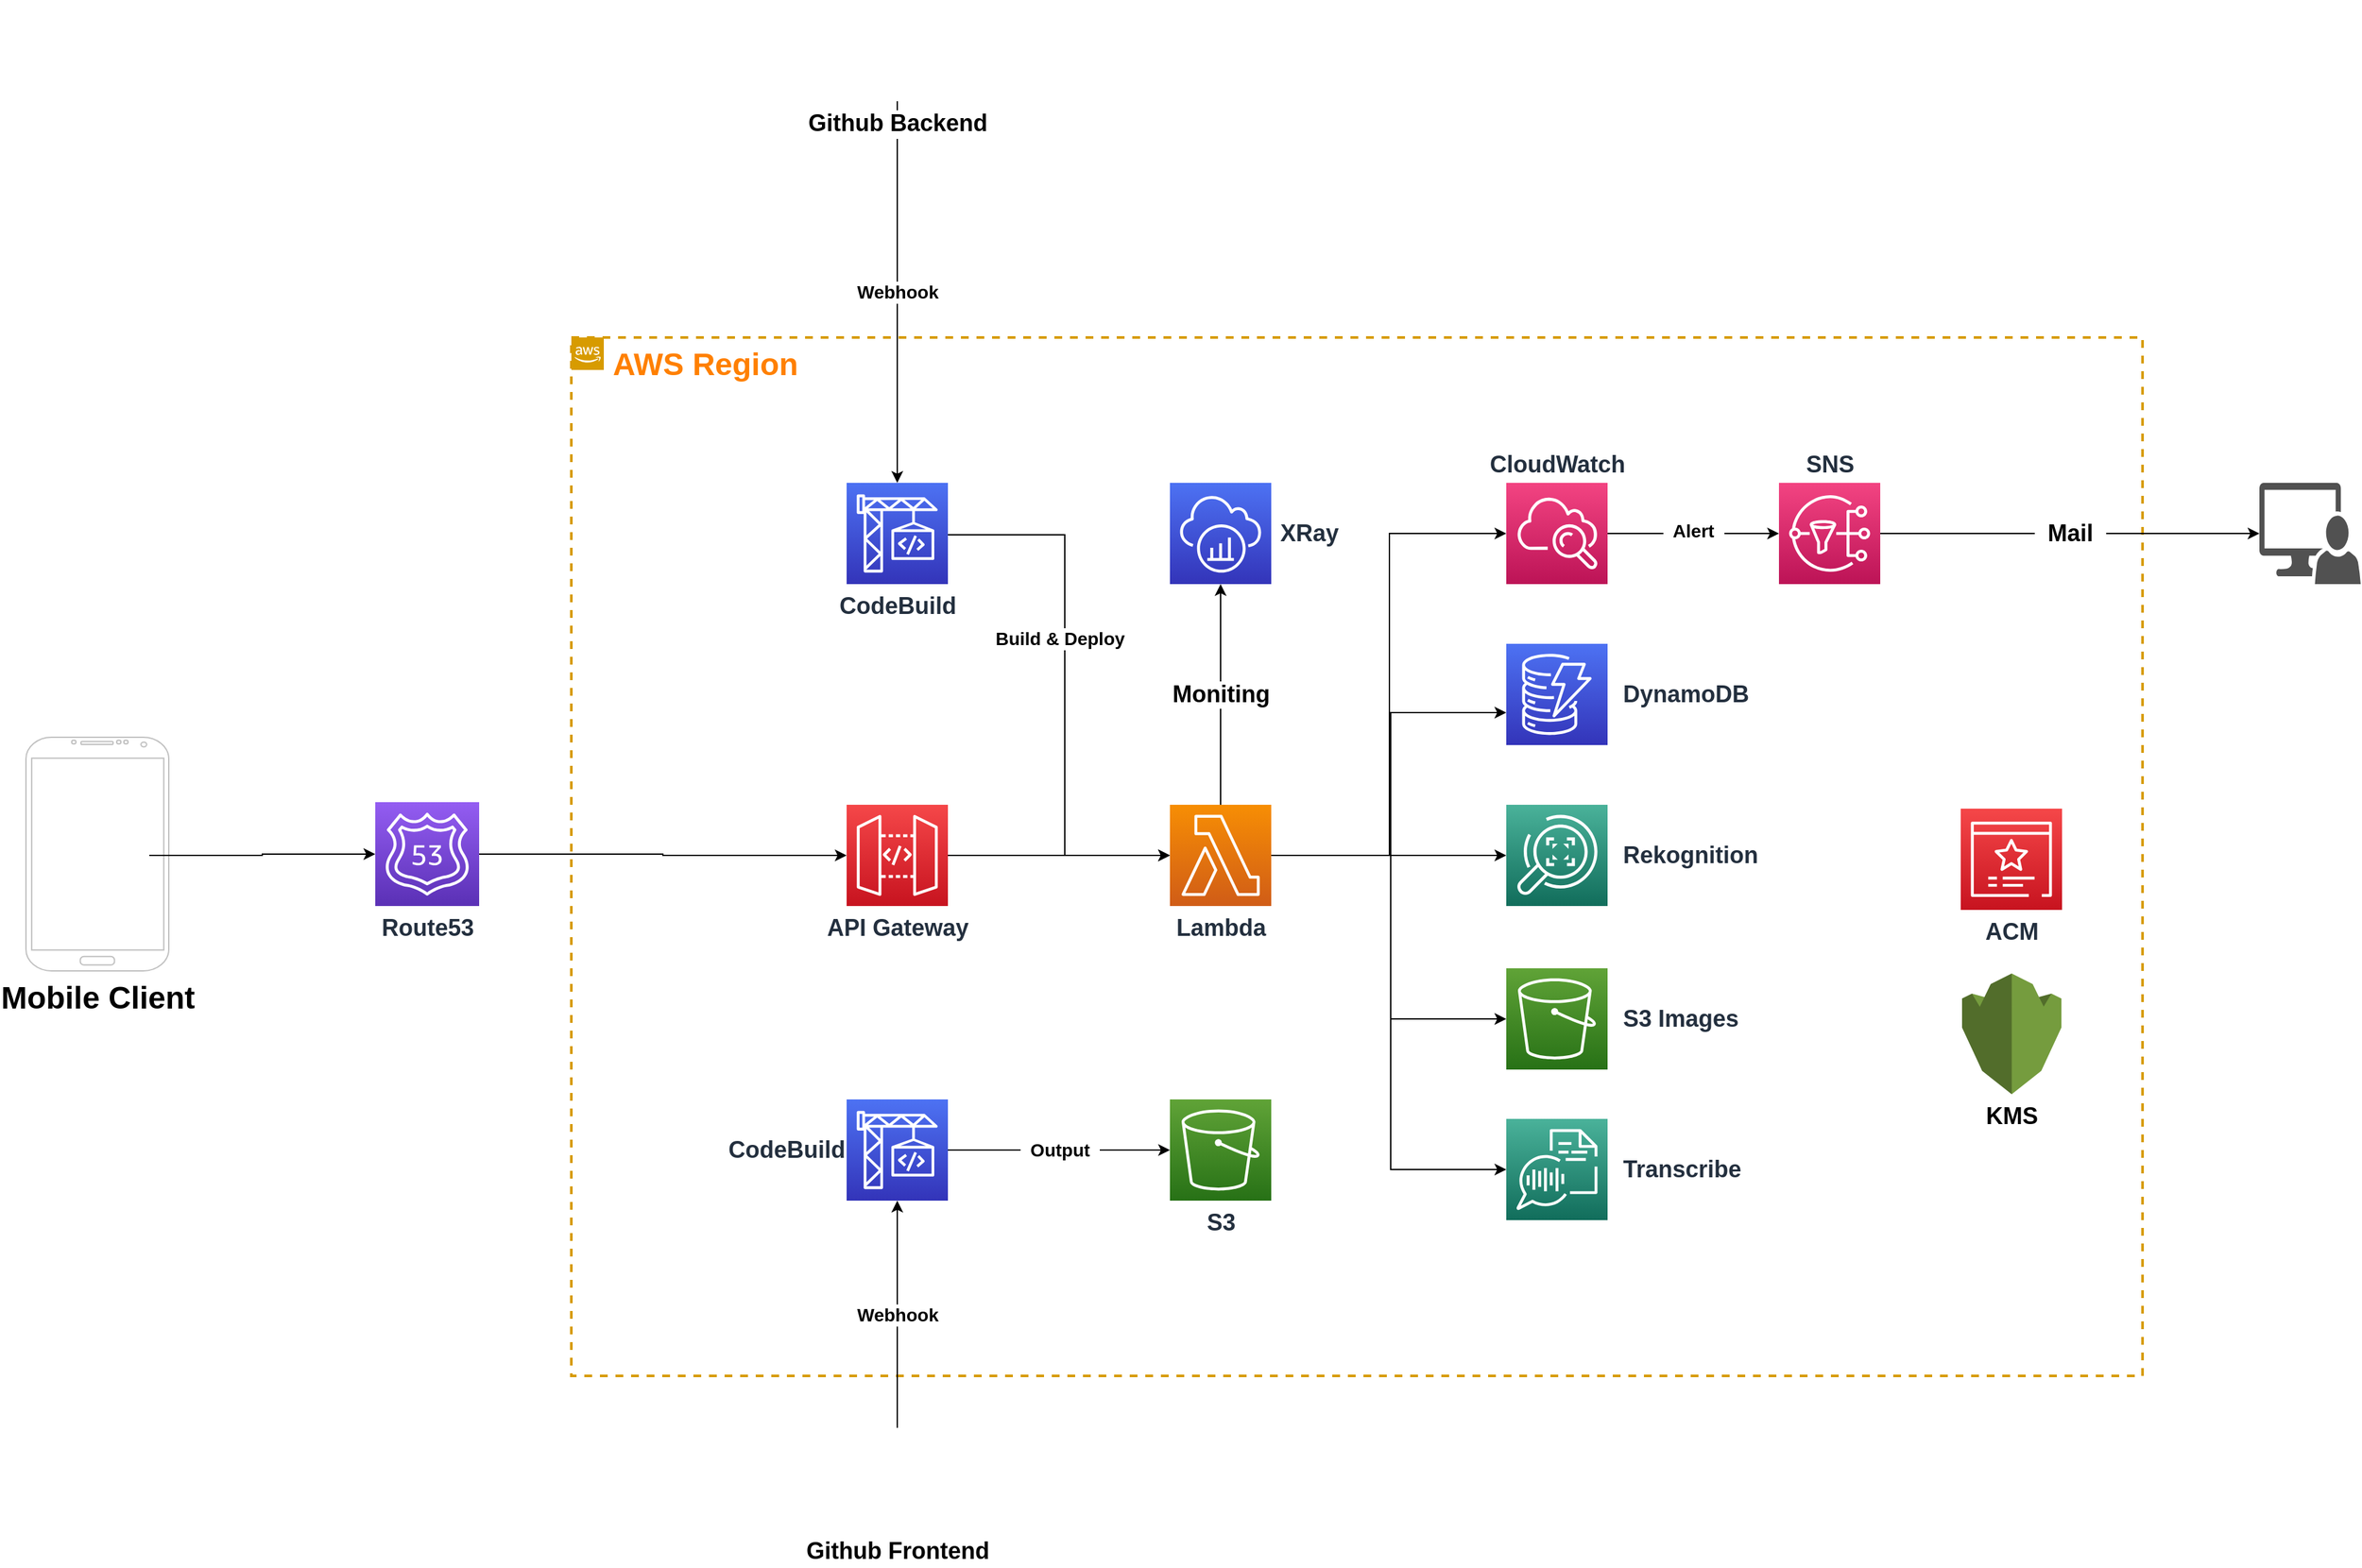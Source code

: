 <mxfile version="10.6.7" type="github"><diagram id="yBCVbLeDBcHkcQcWKIl3" name="Page-1"><mxGraphModel dx="3024" dy="1892" grid="1" gridSize="10" guides="1" tooltips="1" connect="1" arrows="1" fold="1" page="1" pageScale="1" pageWidth="1169" pageHeight="827" math="0" shadow="0"><root><mxCell id="0"/><mxCell id="1" parent="0"/><mxCell id="USmtRrXZU5JbKcmGLlPA-41" value="AWS Region" style="points=[[0,0],[0.25,0],[0.5,0],[0.75,0],[1,0],[1,0.25],[1,0.5],[1,0.75],[1,1],[0.75,1],[0.5,1],[0.25,1],[0,1],[0,0.75],[0,0.5],[0,0.25]];outlineConnect=0;html=1;whiteSpace=wrap;fontSize=24;fontStyle=1;shape=mxgraph.aws4.group;grIcon=mxgraph.aws4.group_aws_cloud_alt;strokeColor=#d79b00;fillColor=none;verticalAlign=top;align=left;spacingLeft=30;dashed=1;strokeWidth=2;fontColor=#FF8000;" vertex="1" parent="1"><mxGeometry x="110" y="-140" width="1210" height="800" as="geometry"/></mxCell><mxCell id="USmtRrXZU5JbKcmGLlPA-13" style="edgeStyle=orthogonalEdgeStyle;rounded=0;orthogonalLoop=1;jettySize=auto;html=1;" edge="1" parent="1" source="7p0B--uIeTFown_UXy9T-3" target="7p0B--uIeTFown_UXy9T-5"><mxGeometry relative="1" as="geometry"><Array as="points"><mxPoint x="741" y="259"/><mxPoint x="741" y="149"/></Array></mxGeometry></mxCell><mxCell id="USmtRrXZU5JbKcmGLlPA-15" value="Moniting" style="edgeStyle=orthogonalEdgeStyle;rounded=0;orthogonalLoop=1;jettySize=auto;html=1;fontStyle=1;fontSize=18;" edge="1" parent="1" source="7p0B--uIeTFown_UXy9T-3" target="USmtRrXZU5JbKcmGLlPA-14"><mxGeometry relative="1" as="geometry"/></mxCell><mxCell id="USmtRrXZU5JbKcmGLlPA-43" style="edgeStyle=orthogonalEdgeStyle;rounded=0;orthogonalLoop=1;jettySize=auto;html=1;fontSize=14;" edge="1" parent="1" source="7p0B--uIeTFown_UXy9T-3" target="USmtRrXZU5JbKcmGLlPA-42"><mxGeometry relative="1" as="geometry"><Array as="points"><mxPoint x="740" y="259"/><mxPoint x="740" y="11"/></Array></mxGeometry></mxCell><mxCell id="USmtRrXZU5JbKcmGLlPA-66" style="edgeStyle=orthogonalEdgeStyle;rounded=0;orthogonalLoop=1;jettySize=auto;html=1;fontSize=18;fontColor=#000000;" edge="1" parent="1" source="7p0B--uIeTFown_UXy9T-3" target="USmtRrXZU5JbKcmGLlPA-59"><mxGeometry relative="1" as="geometry"/></mxCell><mxCell id="USmtRrXZU5JbKcmGLlPA-67" style="edgeStyle=orthogonalEdgeStyle;rounded=0;orthogonalLoop=1;jettySize=auto;html=1;fontSize=18;fontColor=#000000;" edge="1" parent="1" source="7p0B--uIeTFown_UXy9T-3" target="USmtRrXZU5JbKcmGLlPA-60"><mxGeometry relative="1" as="geometry"><Array as="points"><mxPoint x="741" y="259"/><mxPoint x="741" y="385"/></Array></mxGeometry></mxCell><mxCell id="USmtRrXZU5JbKcmGLlPA-70" style="edgeStyle=orthogonalEdgeStyle;rounded=0;orthogonalLoop=1;jettySize=auto;html=1;fontSize=18;fontColor=#000000;" edge="1" parent="1" source="7p0B--uIeTFown_UXy9T-3" target="USmtRrXZU5JbKcmGLlPA-69"><mxGeometry relative="1" as="geometry"><Array as="points"><mxPoint x="741" y="259"/><mxPoint x="741" y="501"/></Array></mxGeometry></mxCell><mxCell id="7p0B--uIeTFown_UXy9T-3" value="Lambda&lt;br style=&quot;font-size: 18px;&quot;&gt;" style="outlineConnect=0;fontColor=#232F3E;gradientColor=#F78E04;gradientDirection=north;fillColor=#D05C17;strokeColor=#ffffff;dashed=0;verticalLabelPosition=bottom;verticalAlign=top;align=center;html=1;fontSize=18;fontStyle=1;aspect=fixed;shape=mxgraph.aws4.resourceIcon;resIcon=mxgraph.aws4.lambda;" vertex="1" parent="1"><mxGeometry x="571" y="220" width="78" height="78" as="geometry"/></mxCell><mxCell id="USmtRrXZU5JbKcmGLlPA-12" style="edgeStyle=orthogonalEdgeStyle;rounded=0;orthogonalLoop=1;jettySize=auto;html=1;" edge="1" parent="1" source="7p0B--uIeTFown_UXy9T-4" target="7p0B--uIeTFown_UXy9T-3"><mxGeometry relative="1" as="geometry"/></mxCell><mxCell id="7p0B--uIeTFown_UXy9T-4" value="API Gateway&lt;br style=&quot;font-size: 18px;&quot;&gt;" style="outlineConnect=0;fontColor=#232F3E;gradientColor=#F54749;gradientDirection=north;fillColor=#C7131F;strokeColor=#ffffff;dashed=0;verticalLabelPosition=bottom;verticalAlign=top;align=center;html=1;fontSize=18;fontStyle=1;aspect=fixed;shape=mxgraph.aws4.resourceIcon;resIcon=mxgraph.aws4.api_gateway;" vertex="1" parent="1"><mxGeometry x="322" y="220" width="78" height="78" as="geometry"/></mxCell><mxCell id="7p0B--uIeTFown_UXy9T-5" value="&amp;nbsp; DynamoDB" style="outlineConnect=0;fontColor=#232F3E;gradientColor=#4D72F3;gradientDirection=north;fillColor=#3334B9;strokeColor=#ffffff;dashed=0;verticalLabelPosition=middle;verticalAlign=middle;align=left;html=1;fontSize=18;fontStyle=1;aspect=fixed;shape=mxgraph.aws4.resourceIcon;resIcon=mxgraph.aws4.dynamodb;labelPosition=right;" vertex="1" parent="1"><mxGeometry x="830" y="96" width="78" height="78" as="geometry"/></mxCell><mxCell id="USmtRrXZU5JbKcmGLlPA-29" value="&amp;nbsp; Webhook&amp;nbsp;&amp;nbsp;" style="edgeStyle=orthogonalEdgeStyle;rounded=0;orthogonalLoop=1;jettySize=auto;html=1;fontSize=14;fontStyle=1" edge="1" parent="1" source="USmtRrXZU5JbKcmGLlPA-2" target="USmtRrXZU5JbKcmGLlPA-3"><mxGeometry relative="1" as="geometry"/></mxCell><mxCell id="USmtRrXZU5JbKcmGLlPA-2" value="Github Backend" style="shape=image;html=1;verticalAlign=top;verticalLabelPosition=bottom;labelBackgroundColor=#ffffff;imageAspect=0;aspect=fixed;image=https://cdn0.iconfinder.com/data/icons/octicons/1024/mark-github-128.png;fontStyle=1;fontSize=18;" vertex="1" parent="1"><mxGeometry x="322" y="-400" width="78" height="78" as="geometry"/></mxCell><mxCell id="USmtRrXZU5JbKcmGLlPA-27" style="edgeStyle=orthogonalEdgeStyle;rounded=0;orthogonalLoop=1;jettySize=auto;html=1;fontSize=14;fontStyle=1" edge="1" parent="1" source="USmtRrXZU5JbKcmGLlPA-3" target="7p0B--uIeTFown_UXy9T-3"><mxGeometry relative="1" as="geometry"><Array as="points"><mxPoint x="490" y="12"/><mxPoint x="490" y="259"/></Array></mxGeometry></mxCell><mxCell id="USmtRrXZU5JbKcmGLlPA-28" value="&lt;b&gt;Build &amp;amp; Deploy&lt;/b&gt;" style="text;html=1;resizable=0;points=[];align=center;verticalAlign=middle;labelBackgroundColor=#ffffff;fontSize=14;" vertex="1" connectable="0" parent="USmtRrXZU5JbKcmGLlPA-27"><mxGeometry x="-0.189" y="-4" relative="1" as="geometry"><mxPoint as="offset"/></mxGeometry></mxCell><mxCell id="USmtRrXZU5JbKcmGLlPA-3" value="CodeBuild" style="outlineConnect=0;fontColor=#232F3E;gradientColor=#4D72F3;gradientDirection=north;fillColor=#3334B9;strokeColor=#ffffff;dashed=0;verticalLabelPosition=bottom;verticalAlign=top;align=center;html=1;fontSize=18;fontStyle=1;aspect=fixed;shape=mxgraph.aws4.resourceIcon;resIcon=mxgraph.aws4.codebuild;" vertex="1" parent="1"><mxGeometry x="322.0" y="-28" width="78" height="78" as="geometry"/></mxCell><mxCell id="USmtRrXZU5JbKcmGLlPA-11" style="edgeStyle=orthogonalEdgeStyle;rounded=0;orthogonalLoop=1;jettySize=auto;html=1;" edge="1" parent="1" source="USmtRrXZU5JbKcmGLlPA-8" target="7p0B--uIeTFown_UXy9T-4"><mxGeometry relative="1" as="geometry"/></mxCell><mxCell id="USmtRrXZU5JbKcmGLlPA-8" value="Route53" style="outlineConnect=0;fontColor=#232F3E;gradientColor=#945DF2;gradientDirection=north;fillColor=#5A30B5;strokeColor=#ffffff;dashed=0;verticalLabelPosition=bottom;verticalAlign=top;align=center;html=1;fontSize=18;fontStyle=1;aspect=fixed;shape=mxgraph.aws4.resourceIcon;resIcon=mxgraph.aws4.route_53;" vertex="1" parent="1"><mxGeometry x="-41" y="218" width="80" height="80" as="geometry"/></mxCell><mxCell id="USmtRrXZU5JbKcmGLlPA-9" value="" style="group;fontStyle=1;fontSize=24;" vertex="1" connectable="0" parent="1"><mxGeometry x="-310" y="168" width="110" height="180" as="geometry"/></mxCell><mxCell id="USmtRrXZU5JbKcmGLlPA-7" value="" style="group" vertex="1" connectable="0" parent="USmtRrXZU5JbKcmGLlPA-9"><mxGeometry width="110" height="180" as="geometry"/></mxCell><mxCell id="USmtRrXZU5JbKcmGLlPA-6" value="" style="group" vertex="1" connectable="0" parent="USmtRrXZU5JbKcmGLlPA-7"><mxGeometry width="110" height="180" as="geometry"/></mxCell><mxCell id="USmtRrXZU5JbKcmGLlPA-5" value="&lt;b&gt;&lt;font style=&quot;font-size: 24px&quot;&gt;Mobile Client&lt;/font&gt;&lt;/b&gt;" style="verticalLabelPosition=bottom;verticalAlign=top;html=1;shadow=0;dashed=0;strokeWidth=1;shape=mxgraph.android.phone2;fillColor=#ffffff;strokeColor=#c0c0c0;" vertex="1" parent="USmtRrXZU5JbKcmGLlPA-6"><mxGeometry width="110" height="180.0" as="geometry"/></mxCell><mxCell id="USmtRrXZU5JbKcmGLlPA-4" value="" style="shape=image;html=1;verticalAlign=top;verticalLabelPosition=bottom;labelBackgroundColor=#ffffff;imageAspect=0;aspect=fixed;image=https://cdn2.iconfinder.com/data/icons/designer-skills/128/react-128.png" vertex="1" parent="USmtRrXZU5JbKcmGLlPA-7"><mxGeometry x="15" y="51" width="80" height="80" as="geometry"/></mxCell><mxCell id="USmtRrXZU5JbKcmGLlPA-14" value="&amp;nbsp;XRay" style="outlineConnect=0;fontColor=#232F3E;gradientColor=#4D72F3;gradientDirection=north;fillColor=#3334B9;strokeColor=#ffffff;dashed=0;verticalLabelPosition=middle;verticalAlign=middle;align=left;html=1;fontSize=18;fontStyle=1;aspect=fixed;shape=mxgraph.aws4.resourceIcon;resIcon=mxgraph.aws4.xray;labelPosition=right;" vertex="1" parent="1"><mxGeometry x="571" y="-28.0" width="78" height="78" as="geometry"/></mxCell><mxCell id="USmtRrXZU5JbKcmGLlPA-33" value="&amp;nbsp; Webhook&amp;nbsp;&amp;nbsp;" style="edgeStyle=orthogonalEdgeStyle;rounded=0;orthogonalLoop=1;jettySize=auto;html=1;fontSize=14;fontStyle=1" edge="1" parent="1" source="USmtRrXZU5JbKcmGLlPA-31" target="USmtRrXZU5JbKcmGLlPA-32"><mxGeometry relative="1" as="geometry"/></mxCell><mxCell id="USmtRrXZU5JbKcmGLlPA-31" value="Github Frontend" style="shape=image;html=1;verticalAlign=top;verticalLabelPosition=bottom;labelBackgroundColor=#ffffff;imageAspect=0;aspect=fixed;image=https://cdn0.iconfinder.com/data/icons/octicons/1024/mark-github-128.png;fontStyle=1;fontSize=18;" vertex="1" parent="1"><mxGeometry x="322" y="700" width="78" height="78" as="geometry"/></mxCell><mxCell id="USmtRrXZU5JbKcmGLlPA-35" value="&amp;nbsp; Output&amp;nbsp;&amp;nbsp;" style="edgeStyle=orthogonalEdgeStyle;rounded=0;orthogonalLoop=1;jettySize=auto;html=1;fontSize=14;fontStyle=1" edge="1" parent="1" source="USmtRrXZU5JbKcmGLlPA-32" target="USmtRrXZU5JbKcmGLlPA-34"><mxGeometry relative="1" as="geometry"/></mxCell><mxCell id="USmtRrXZU5JbKcmGLlPA-32" value="&lt;font style=&quot;font-size: 18px;&quot;&gt;CodeBuild&lt;/font&gt;" style="outlineConnect=0;fontColor=#232F3E;gradientColor=#4D72F3;gradientDirection=north;fillColor=#3334B9;strokeColor=#ffffff;dashed=0;verticalLabelPosition=middle;verticalAlign=middle;align=right;html=1;fontSize=18;fontStyle=1;aspect=fixed;shape=mxgraph.aws4.resourceIcon;resIcon=mxgraph.aws4.codebuild;labelPosition=left;" vertex="1" parent="1"><mxGeometry x="322.0" y="447.0" width="78" height="78" as="geometry"/></mxCell><mxCell id="USmtRrXZU5JbKcmGLlPA-34" value="S3" style="outlineConnect=0;fontColor=#232F3E;gradientColor=#60A337;gradientDirection=north;fillColor=#277116;strokeColor=#ffffff;dashed=0;verticalLabelPosition=bottom;verticalAlign=top;align=center;html=1;fontSize=18;fontStyle=1;aspect=fixed;shape=mxgraph.aws4.resourceIcon;resIcon=mxgraph.aws4.s3;" vertex="1" parent="1"><mxGeometry x="571" y="447" width="78" height="78" as="geometry"/></mxCell><mxCell id="USmtRrXZU5JbKcmGLlPA-46" style="edgeStyle=orthogonalEdgeStyle;rounded=0;orthogonalLoop=1;jettySize=auto;html=1;fontSize=18;" edge="1" parent="1" source="USmtRrXZU5JbKcmGLlPA-42" target="USmtRrXZU5JbKcmGLlPA-45"><mxGeometry relative="1" as="geometry"/></mxCell><mxCell id="USmtRrXZU5JbKcmGLlPA-49" value="&amp;nbsp; Alert&amp;nbsp;&amp;nbsp;" style="text;html=1;resizable=0;points=[];align=center;verticalAlign=middle;labelBackgroundColor=#ffffff;fontSize=14;fontStyle=1" vertex="1" connectable="0" parent="USmtRrXZU5JbKcmGLlPA-46"><mxGeometry x="0.245" y="2" relative="1" as="geometry"><mxPoint x="-16" as="offset"/></mxGeometry></mxCell><mxCell id="USmtRrXZU5JbKcmGLlPA-42" value="CloudWatch" style="outlineConnect=0;fontColor=#232F3E;gradientColor=#F34482;gradientDirection=north;fillColor=#BC1356;strokeColor=#ffffff;dashed=0;verticalLabelPosition=top;verticalAlign=bottom;align=center;html=1;fontSize=18;fontStyle=1;aspect=fixed;shape=mxgraph.aws4.resourceIcon;resIcon=mxgraph.aws4.cloudwatch;labelPosition=center;" vertex="1" parent="1"><mxGeometry x="830" y="-28" width="78" height="78" as="geometry"/></mxCell><mxCell id="USmtRrXZU5JbKcmGLlPA-48" value="&amp;nbsp; Mail&amp;nbsp;&amp;nbsp;" style="edgeStyle=orthogonalEdgeStyle;rounded=0;orthogonalLoop=1;jettySize=auto;html=1;fontSize=18;fontStyle=1" edge="1" parent="1" source="USmtRrXZU5JbKcmGLlPA-45" target="USmtRrXZU5JbKcmGLlPA-47"><mxGeometry relative="1" as="geometry"/></mxCell><mxCell id="USmtRrXZU5JbKcmGLlPA-45" value="SNS" style="outlineConnect=0;fontColor=#232F3E;gradientColor=#F34482;gradientDirection=north;fillColor=#BC1356;strokeColor=#ffffff;dashed=0;verticalLabelPosition=top;verticalAlign=bottom;align=center;html=1;fontSize=18;fontStyle=1;aspect=fixed;shape=mxgraph.aws4.resourceIcon;resIcon=mxgraph.aws4.sns;labelPosition=center;" vertex="1" parent="1"><mxGeometry x="1040" y="-28" width="78" height="78" as="geometry"/></mxCell><mxCell id="USmtRrXZU5JbKcmGLlPA-47" value="" style="shadow=0;dashed=0;html=1;labelPosition=center;verticalLabelPosition=bottom;verticalAlign=top;align=center;strokeColor=none;shape=mxgraph.mscae.system_center.admin_console;fillColor=#515151;strokeColor=none;pointerEvents=1;fontSize=18;" vertex="1" parent="1"><mxGeometry x="1410" y="-28" width="78" height="78" as="geometry"/></mxCell><mxCell id="USmtRrXZU5JbKcmGLlPA-57" value="ACM" style="outlineConnect=0;fontColor=#232F3E;gradientColor=#F54749;gradientDirection=north;fillColor=#C7131F;strokeColor=#ffffff;dashed=0;verticalLabelPosition=bottom;verticalAlign=top;align=center;html=1;fontSize=18;fontStyle=1;aspect=fixed;shape=mxgraph.aws4.resourceIcon;resIcon=mxgraph.aws4.certificate_manager_3;" vertex="1" parent="1"><mxGeometry x="1180" y="223" width="78" height="78" as="geometry"/></mxCell><mxCell id="USmtRrXZU5JbKcmGLlPA-58" value="KMS" style="outlineConnect=0;dashed=0;verticalLabelPosition=bottom;verticalAlign=top;align=center;html=1;shape=mxgraph.aws3.kms;fillColor=#759C3E;gradientColor=none;strokeWidth=2;fontSize=18;fontColor=#000000;fontStyle=1" vertex="1" parent="1"><mxGeometry x="1181" y="350" width="76.5" height="93" as="geometry"/></mxCell><mxCell id="USmtRrXZU5JbKcmGLlPA-59" value="&amp;nbsp; Rekognition" style="outlineConnect=0;fontColor=#232F3E;gradientColor=#4AB29A;gradientDirection=north;fillColor=#116D5B;strokeColor=#ffffff;dashed=0;verticalLabelPosition=middle;verticalAlign=middle;align=left;html=1;fontSize=18;fontStyle=1;aspect=fixed;shape=mxgraph.aws4.resourceIcon;resIcon=mxgraph.aws4.rekognition;labelPosition=right;" vertex="1" parent="1"><mxGeometry x="830" y="220" width="78" height="78" as="geometry"/></mxCell><mxCell id="USmtRrXZU5JbKcmGLlPA-60" value="&amp;nbsp; S3 Images" style="outlineConnect=0;fontColor=#232F3E;gradientColor=#60A337;gradientDirection=north;fillColor=#277116;strokeColor=#ffffff;dashed=0;verticalLabelPosition=middle;verticalAlign=middle;align=left;html=1;fontSize=18;fontStyle=1;aspect=fixed;shape=mxgraph.aws4.resourceIcon;resIcon=mxgraph.aws4.s3;labelPosition=right;" vertex="1" parent="1"><mxGeometry x="830" y="346" width="78" height="78" as="geometry"/></mxCell><mxCell id="USmtRrXZU5JbKcmGLlPA-65" style="edgeStyle=orthogonalEdgeStyle;rounded=0;orthogonalLoop=1;jettySize=auto;html=1;fontSize=18;fontColor=#000000;" edge="1" parent="1" source="USmtRrXZU5JbKcmGLlPA-4" target="USmtRrXZU5JbKcmGLlPA-8"><mxGeometry relative="1" as="geometry"/></mxCell><mxCell id="USmtRrXZU5JbKcmGLlPA-69" value="&amp;nbsp; Transcribe" style="outlineConnect=0;fontColor=#232F3E;gradientColor=#4AB29A;gradientDirection=north;fillColor=#116D5B;strokeColor=#ffffff;dashed=0;verticalLabelPosition=middle;verticalAlign=middle;align=left;html=1;fontSize=18;fontStyle=1;aspect=fixed;shape=mxgraph.aws4.resourceIcon;resIcon=mxgraph.aws4.transcribe;labelPosition=right;" vertex="1" parent="1"><mxGeometry x="830" y="462" width="78" height="78" as="geometry"/></mxCell></root></mxGraphModel></diagram></mxfile>